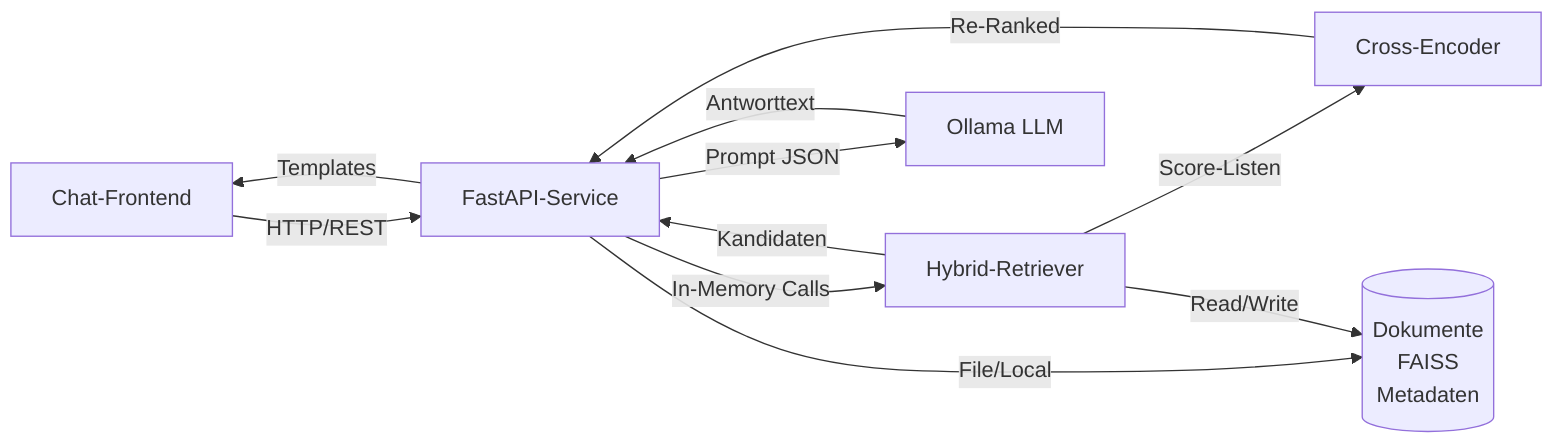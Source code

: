 ﻿flowchart LR
    UI[Chat-Frontend] -- HTTP/REST --> Service[FastAPI-Service]
    Service -- Templates --> UI
    Service -- In-Memory Calls --> Retriever[Hybrid-Retriever]
    Retriever -- Kandidaten --> Service
    Retriever -- Score-Listen --> Reranker[Cross-Encoder]
    Reranker -- Re-Ranked --> Service
    Service -- Prompt JSON --> LLM[Ollama LLM]
    LLM -- Antworttext --> Service
    Service -- File/Local --> DataStore[(Dokumente \n FAISS \n Metadaten)]
    Retriever -- Read/Write --> DataStore